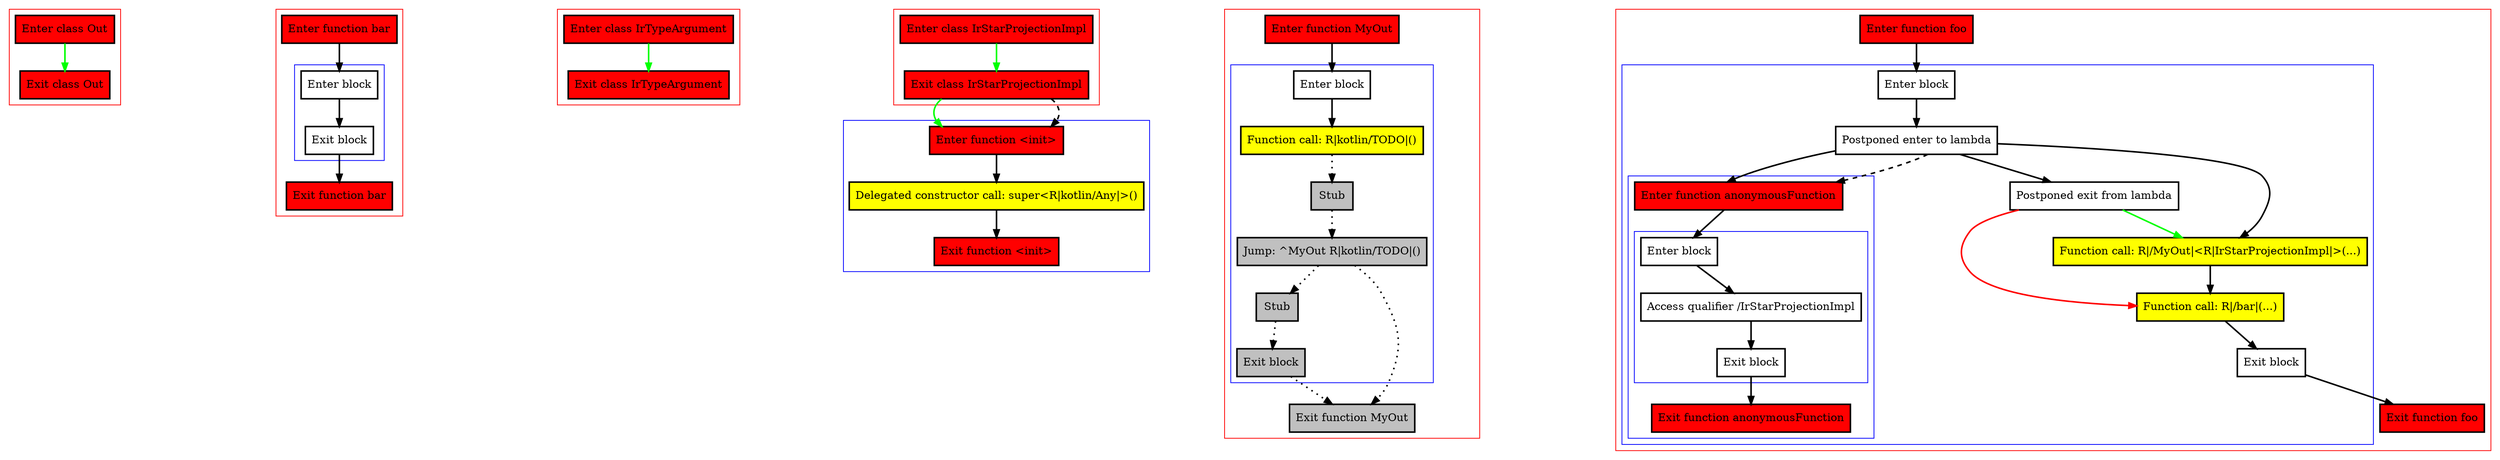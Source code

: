 digraph lambdaReturningObject_kt {
    graph [nodesep=3]
    node [shape=box penwidth=2]
    edge [penwidth=2]

    subgraph cluster_0 {
        color=red
        0 [label="Enter class Out" style="filled" fillcolor=red];
        1 [label="Exit class Out" style="filled" fillcolor=red];
    }
    0 -> {1} [color=green];

    subgraph cluster_1 {
        color=red
        2 [label="Enter function bar" style="filled" fillcolor=red];
        subgraph cluster_2 {
            color=blue
            3 [label="Enter block"];
            4 [label="Exit block"];
        }
        5 [label="Exit function bar" style="filled" fillcolor=red];
    }
    2 -> {3};
    3 -> {4};
    4 -> {5};

    subgraph cluster_3 {
        color=red
        6 [label="Enter class IrTypeArgument" style="filled" fillcolor=red];
        7 [label="Exit class IrTypeArgument" style="filled" fillcolor=red];
    }
    6 -> {7} [color=green];

    subgraph cluster_4 {
        color=red
        8 [label="Enter class IrStarProjectionImpl" style="filled" fillcolor=red];
        9 [label="Exit class IrStarProjectionImpl" style="filled" fillcolor=red];
    }
    subgraph cluster_5 {
        color=blue
        10 [label="Enter function <init>" style="filled" fillcolor=red];
        11 [label="Delegated constructor call: super<R|kotlin/Any|>()" style="filled" fillcolor=yellow];
        12 [label="Exit function <init>" style="filled" fillcolor=red];
    }
    8 -> {9} [color=green];
    9 -> {10} [color=green];
    9 -> {10} [style=dashed];
    10 -> {11};
    11 -> {12};

    subgraph cluster_6 {
        color=red
        13 [label="Enter function MyOut" style="filled" fillcolor=red];
        subgraph cluster_7 {
            color=blue
            14 [label="Enter block"];
            15 [label="Function call: R|kotlin/TODO|()" style="filled" fillcolor=yellow];
            16 [label="Stub" style="filled" fillcolor=gray];
            17 [label="Jump: ^MyOut R|kotlin/TODO|()" style="filled" fillcolor=gray];
            18 [label="Stub" style="filled" fillcolor=gray];
            19 [label="Exit block" style="filled" fillcolor=gray];
        }
        20 [label="Exit function MyOut" style="filled" fillcolor=gray];
    }
    13 -> {14};
    14 -> {15};
    15 -> {16} [style=dotted];
    16 -> {17} [style=dotted];
    17 -> {18 20} [style=dotted];
    18 -> {19} [style=dotted];
    19 -> {20} [style=dotted];

    subgraph cluster_8 {
        color=red
        21 [label="Enter function foo" style="filled" fillcolor=red];
        subgraph cluster_9 {
            color=blue
            22 [label="Enter block"];
            23 [label="Postponed enter to lambda"];
            subgraph cluster_10 {
                color=blue
                24 [label="Enter function anonymousFunction" style="filled" fillcolor=red];
                subgraph cluster_11 {
                    color=blue
                    25 [label="Enter block"];
                    26 [label="Access qualifier /IrStarProjectionImpl"];
                    27 [label="Exit block"];
                }
                28 [label="Exit function anonymousFunction" style="filled" fillcolor=red];
            }
            29 [label="Postponed exit from lambda"];
            30 [label="Function call: R|/MyOut|<R|IrStarProjectionImpl|>(...)" style="filled" fillcolor=yellow];
            31 [label="Function call: R|/bar|(...)" style="filled" fillcolor=yellow];
            32 [label="Exit block"];
        }
        33 [label="Exit function foo" style="filled" fillcolor=red];
    }
    21 -> {22};
    22 -> {23};
    23 -> {24 29 30};
    23 -> {24} [style=dashed];
    24 -> {25};
    25 -> {26};
    26 -> {27};
    27 -> {28};
    29 -> {30} [color=green];
    29 -> {31} [color=red];
    30 -> {31};
    31 -> {32};
    32 -> {33};

}
